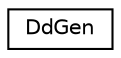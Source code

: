 digraph "Graphical Class Hierarchy"
{
  edge [fontname="Helvetica",fontsize="10",labelfontname="Helvetica",labelfontsize="10"];
  node [fontname="Helvetica",fontsize="10",shape=record];
  rankdir="LR";
  Node0 [label="DdGen",height=0.2,width=0.4,color="black", fillcolor="white", style="filled",URL="$structDdGen.html",tooltip="CUDD generator. "];
}
